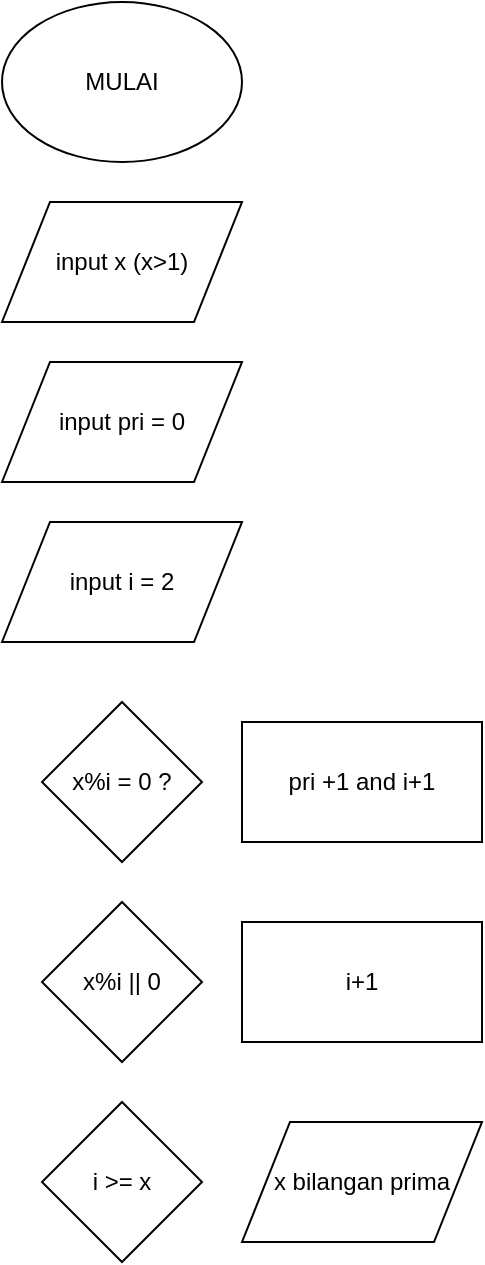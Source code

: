 <mxfile version="13.0.3" type="device"><diagram id="C5RBs43oDa-KdzZeNtuy" name="Page-1"><mxGraphModel dx="868" dy="510" grid="1" gridSize="10" guides="1" tooltips="1" connect="1" arrows="1" fold="1" page="1" pageScale="1" pageWidth="827" pageHeight="1169" math="0" shadow="0"><root><mxCell id="WIyWlLk6GJQsqaUBKTNV-0"/><mxCell id="WIyWlLk6GJQsqaUBKTNV-1" parent="WIyWlLk6GJQsqaUBKTNV-0"/><mxCell id="oj92EeqHB627c-MKx_Ri-0" value="MULAI" style="ellipse;whiteSpace=wrap;html=1;" vertex="1" parent="WIyWlLk6GJQsqaUBKTNV-1"><mxGeometry x="354" y="50" width="120" height="80" as="geometry"/></mxCell><mxCell id="oj92EeqHB627c-MKx_Ri-1" value="input x (x&amp;gt;1)" style="shape=parallelogram;perimeter=parallelogramPerimeter;whiteSpace=wrap;html=1;" vertex="1" parent="WIyWlLk6GJQsqaUBKTNV-1"><mxGeometry x="354" y="150" width="120" height="60" as="geometry"/></mxCell><mxCell id="oj92EeqHB627c-MKx_Ri-2" value="input pri = 0" style="shape=parallelogram;perimeter=parallelogramPerimeter;whiteSpace=wrap;html=1;" vertex="1" parent="WIyWlLk6GJQsqaUBKTNV-1"><mxGeometry x="354" y="230" width="120" height="60" as="geometry"/></mxCell><mxCell id="oj92EeqHB627c-MKx_Ri-3" value="input i = 2" style="shape=parallelogram;perimeter=parallelogramPerimeter;whiteSpace=wrap;html=1;" vertex="1" parent="WIyWlLk6GJQsqaUBKTNV-1"><mxGeometry x="354" y="310" width="120" height="60" as="geometry"/></mxCell><mxCell id="oj92EeqHB627c-MKx_Ri-4" value="x%i = 0 ?" style="rhombus;whiteSpace=wrap;html=1;" vertex="1" parent="WIyWlLk6GJQsqaUBKTNV-1"><mxGeometry x="374" y="400" width="80" height="80" as="geometry"/></mxCell><mxCell id="oj92EeqHB627c-MKx_Ri-5" value="pri +1 and i+1" style="rounded=0;whiteSpace=wrap;html=1;" vertex="1" parent="WIyWlLk6GJQsqaUBKTNV-1"><mxGeometry x="474" y="410" width="120" height="60" as="geometry"/></mxCell><mxCell id="oj92EeqHB627c-MKx_Ri-6" value="x%i || 0" style="rhombus;whiteSpace=wrap;html=1;" vertex="1" parent="WIyWlLk6GJQsqaUBKTNV-1"><mxGeometry x="374" y="500" width="80" height="80" as="geometry"/></mxCell><mxCell id="oj92EeqHB627c-MKx_Ri-7" value="i+1" style="rounded=0;whiteSpace=wrap;html=1;" vertex="1" parent="WIyWlLk6GJQsqaUBKTNV-1"><mxGeometry x="474" y="510" width="120" height="60" as="geometry"/></mxCell><mxCell id="oj92EeqHB627c-MKx_Ri-8" value="i &amp;gt;= x" style="rhombus;whiteSpace=wrap;html=1;" vertex="1" parent="WIyWlLk6GJQsqaUBKTNV-1"><mxGeometry x="374" y="600" width="80" height="80" as="geometry"/></mxCell><mxCell id="oj92EeqHB627c-MKx_Ri-9" value="x bilangan prima" style="shape=parallelogram;perimeter=parallelogramPerimeter;whiteSpace=wrap;html=1;" vertex="1" parent="WIyWlLk6GJQsqaUBKTNV-1"><mxGeometry x="474" y="610" width="120" height="60" as="geometry"/></mxCell></root></mxGraphModel></diagram></mxfile>